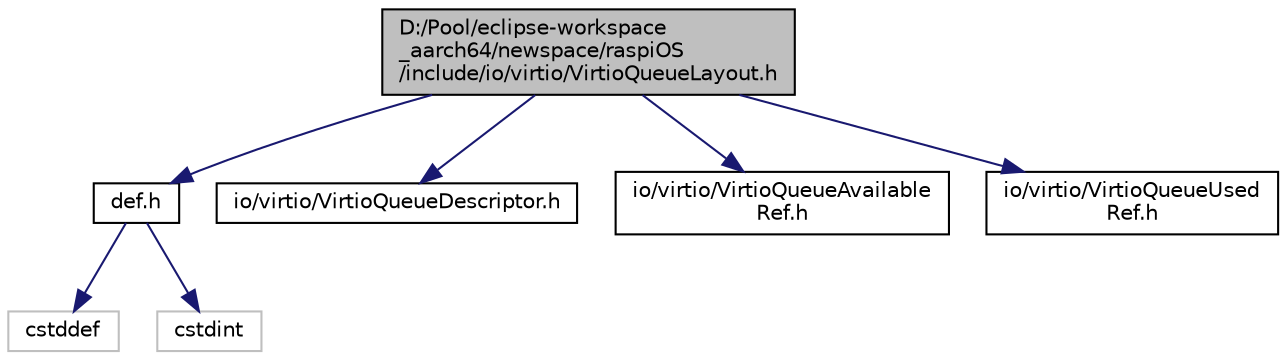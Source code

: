 digraph "D:/Pool/eclipse-workspace_aarch64/newspace/raspiOS/include/io/virtio/VirtioQueueLayout.h"
{
  edge [fontname="Helvetica",fontsize="10",labelfontname="Helvetica",labelfontsize="10"];
  node [fontname="Helvetica",fontsize="10",shape=record];
  Node2030 [label="D:/Pool/eclipse-workspace\l_aarch64/newspace/raspiOS\l/include/io/virtio/VirtioQueueLayout.h",height=0.2,width=0.4,color="black", fillcolor="grey75", style="filled", fontcolor="black"];
  Node2030 -> Node2031 [color="midnightblue",fontsize="10",style="solid",fontname="Helvetica"];
  Node2031 [label="def.h",height=0.2,width=0.4,color="black", fillcolor="white", style="filled",URL="$d4/da4/def_8h.html"];
  Node2031 -> Node2032 [color="midnightblue",fontsize="10",style="solid",fontname="Helvetica"];
  Node2032 [label="cstddef",height=0.2,width=0.4,color="grey75", fillcolor="white", style="filled"];
  Node2031 -> Node2033 [color="midnightblue",fontsize="10",style="solid",fontname="Helvetica"];
  Node2033 [label="cstdint",height=0.2,width=0.4,color="grey75", fillcolor="white", style="filled"];
  Node2030 -> Node2034 [color="midnightblue",fontsize="10",style="solid",fontname="Helvetica"];
  Node2034 [label="io/virtio/VirtioQueueDescriptor.h",height=0.2,width=0.4,color="black", fillcolor="white", style="filled",URL="$d9/de0/_virtio_queue_descriptor_8h.html"];
  Node2030 -> Node2035 [color="midnightblue",fontsize="10",style="solid",fontname="Helvetica"];
  Node2035 [label="io/virtio/VirtioQueueAvailable\lRef.h",height=0.2,width=0.4,color="black", fillcolor="white", style="filled",URL="$da/da7/_virtio_queue_available_ref_8h.html"];
  Node2030 -> Node2036 [color="midnightblue",fontsize="10",style="solid",fontname="Helvetica"];
  Node2036 [label="io/virtio/VirtioQueueUsed\lRef.h",height=0.2,width=0.4,color="black", fillcolor="white", style="filled",URL="$d4/de1/_virtio_queue_used_ref_8h.html"];
}
